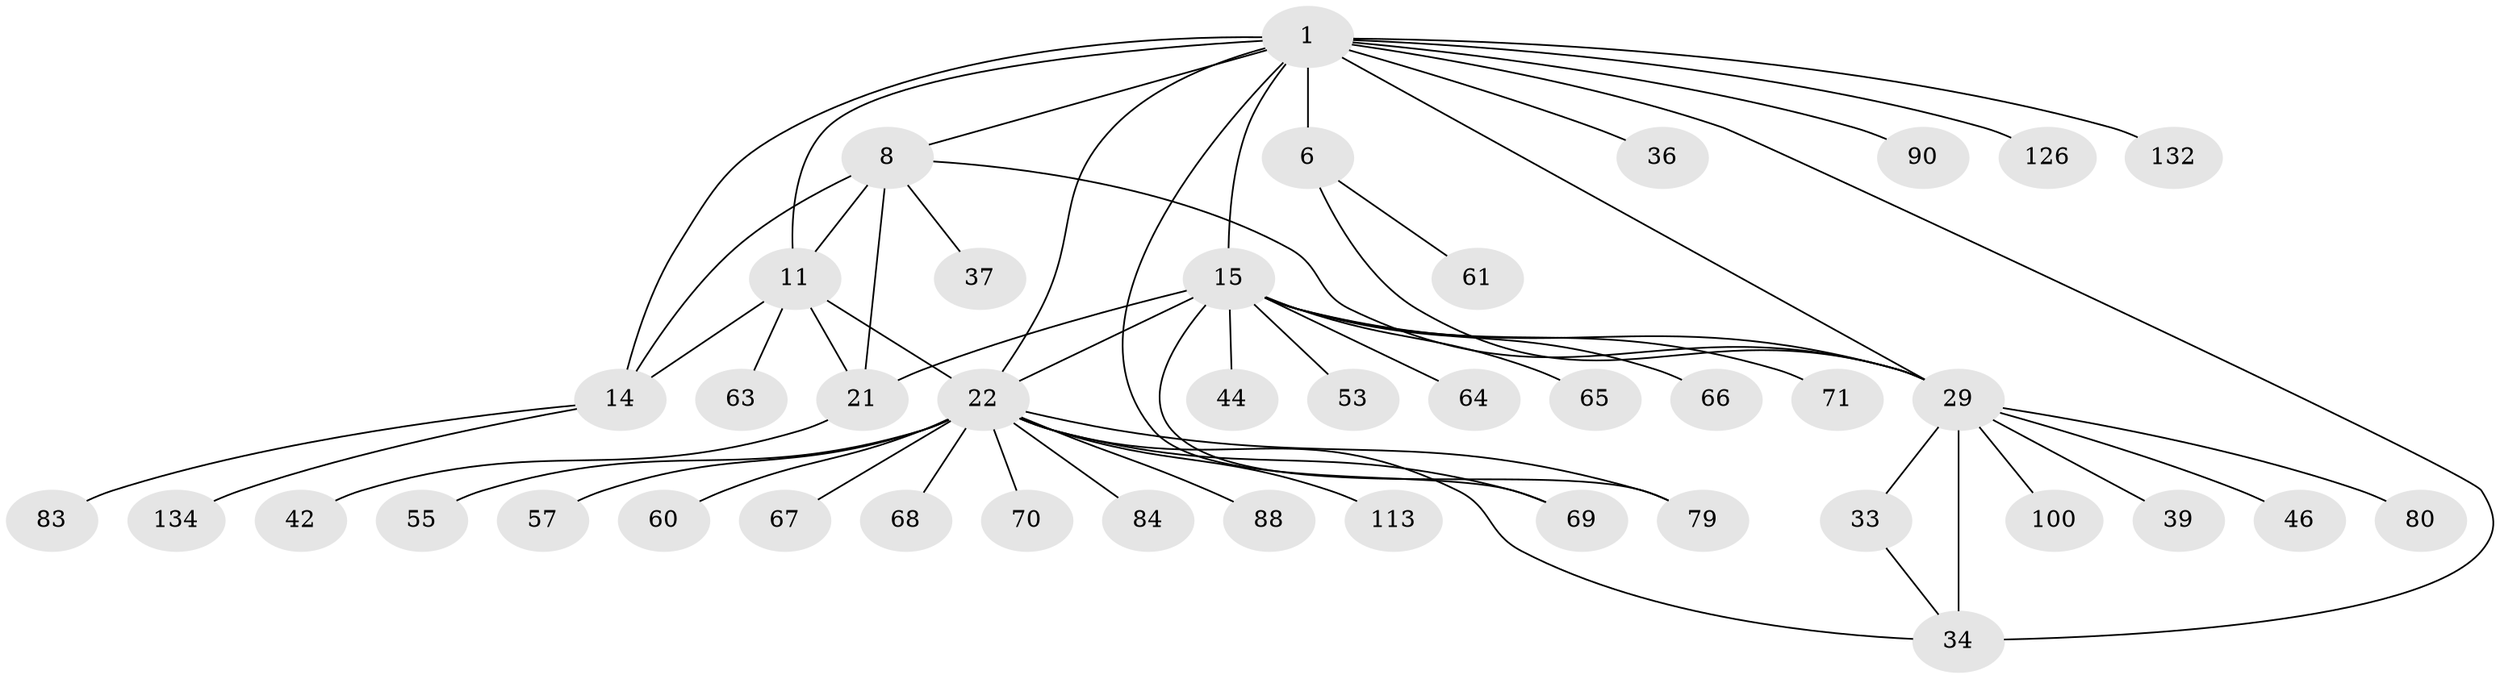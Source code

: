 // original degree distribution, {9: 0.03571428571428571, 14: 0.014285714285714285, 6: 0.014285714285714285, 7: 0.03571428571428571, 10: 0.05, 8: 0.07142857142857142, 11: 0.007142857142857143, 13: 0.007142857142857143, 12: 0.014285714285714285, 1: 0.5642857142857143, 2: 0.16428571428571428, 3: 0.02142857142857143}
// Generated by graph-tools (version 1.1) at 2025/19/03/04/25 18:19:54]
// undirected, 42 vertices, 56 edges
graph export_dot {
graph [start="1"]
  node [color=gray90,style=filled];
  1 [super="+59+2+3+4"];
  6 [super="+7+54"];
  8 [super="+99+122+112+9+85+13"];
  11 [super="+48+27+114+123"];
  14 [super="+104+108"];
  15 [super="+16+20+62"];
  21 [super="+51+52"];
  22 [super="+125+102+127+38+25+23+87+49+24"];
  29 [super="+77+35+30+32"];
  33;
  34 [super="+73+78+110+137+94"];
  36;
  37;
  39;
  42 [super="+138"];
  44;
  46;
  53;
  55;
  57;
  60 [super="+96"];
  61 [super="+86"];
  63;
  64 [super="+75"];
  65;
  66;
  67 [super="+82"];
  68;
  69 [super="+103"];
  70;
  71;
  79;
  80;
  83;
  84;
  88;
  90;
  100;
  113;
  126;
  132;
  134;
  1 -- 6 [weight=10];
  1 -- 69;
  1 -- 22;
  1 -- 34;
  1 -- 36;
  1 -- 132;
  1 -- 8 [weight=5];
  1 -- 11;
  1 -- 14;
  1 -- 15;
  1 -- 90;
  1 -- 29;
  1 -- 126;
  6 -- 61;
  6 -- 29;
  8 -- 11 [weight=4];
  8 -- 14 [weight=4];
  8 -- 37;
  8 -- 29;
  8 -- 21;
  11 -- 14;
  11 -- 22 [weight=6];
  11 -- 63;
  11 -- 21;
  14 -- 83;
  14 -- 134;
  15 -- 21 [weight=6];
  15 -- 44;
  15 -- 64;
  15 -- 65;
  15 -- 66;
  15 -- 71;
  15 -- 79;
  15 -- 53;
  15 -- 29;
  15 -- 22;
  21 -- 42;
  22 -- 70;
  22 -- 67;
  22 -- 68;
  22 -- 88;
  22 -- 34;
  22 -- 69;
  22 -- 79;
  22 -- 113;
  22 -- 84;
  22 -- 55;
  22 -- 57;
  22 -- 60;
  29 -- 33 [weight=5];
  29 -- 34 [weight=5];
  29 -- 100;
  29 -- 39;
  29 -- 46;
  29 -- 80;
  33 -- 34;
}
